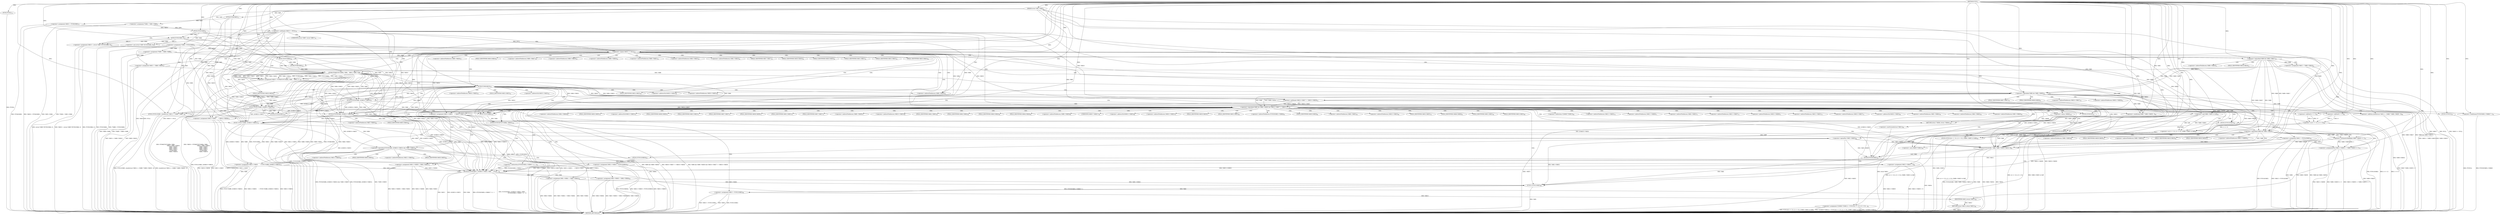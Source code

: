 digraph "FUN1" {  
"8" [label = <(METHOD,FUN1)<SUB>1</SUB>> ]
"294" [label = <(METHOD_RETURN,int)<SUB>1</SUB>> ]
"9" [label = <(PARAM,struct VAR1 *VAR2)<SUB>1</SUB>> ]
"12" [label = <(&lt;operator&gt;.assignment,*VAR4 = VAR2-&gt;VAR4)<SUB>3</SUB>> ]
"18" [label = <(&lt;operator&gt;.assignment,*VAR6 = FUN2(VAR4))<SUB>4</SUB>> ]
"23" [label = <(&lt;operator&gt;.assignment,*VAR8 = VAR6-&gt;VAR8)<SUB>6</SUB>> ]
"31" [label = <(FUN3,FUN3())<SUB>14</SUB>> ]
"32" [label = <(&lt;operator&gt;.assignment,VAR10 = FUN4(VAR2))<SUB>17</SUB>> ]
"42" [label = <(&lt;operator&gt;.assignment,VAR10 = (struct VAR9 *)FUN5(VAR4, 0))<SUB>22</SUB>> ]
"107" [label = <(FUN11,FUN11(VAR2, &amp;VAR10-&gt;VAR25))<SUB>49</SUB>> ]
"130" [label = <(FUN12,FUN12(VAR2, sizeof(struct VAR11) + (VAR8 ? VAR8...)<SUB>60</SUB>> ]
"141" [label = <(FUN13,FUN13(VAR2))<SUB>63</SUB>> ]
"143" [label = <(&lt;operator&gt;.assignment,VAR12 = FUN14(VAR2))<SUB>64</SUB>> ]
"147" [label = <(&lt;operator&gt;.assignment,*((VAR30 *)VAR12) = FUN15((4 &lt;&lt; 12) | (5 &lt;&lt; 8) ...)<SUB>65</SUB>> ]
"192" [label = <(&lt;operator&gt;.assignment,VAR12-&gt;VAR35      = FUN17(VAR6, &amp;VAR10-&gt;VAR25))<SUB>70</SUB>> ]
"202" [label = <(&lt;operator&gt;.assignment,VAR12-&gt;VAR36 = VAR4-&gt;VAR22)<SUB>71</SUB>> ]
"209" [label = <(&lt;operator&gt;.assignment,VAR12-&gt;VAR37    = VAR10-&gt;VAR38)<SUB>72</SUB>> ]
"216" [label = <(&lt;operator&gt;.assignment,VAR12-&gt;VAR15    = VAR10-&gt;VAR27)<SUB>73</SUB>> ]
"247" [label = <(FUN19,FUN19(VAR12, &amp;VAR10-&gt;VAR25, VAR4,
			     (FUN2...)<SUB>90</SUB>> ]
"262" [label = <(&lt;operator&gt;.assignment,VAR2-&gt;VAR41 = VAR4-&gt;VAR42)<SUB>93</SUB>> ]
"269" [label = <(&lt;operator&gt;.assignment,VAR2-&gt;VAR43 = VAR4-&gt;VAR44)<SUB>94</SUB>> ]
"276" [label = <(&lt;operator&gt;.assignment,VAR13 = FUN21(VAR2))<SUB>96</SUB>> ]
"280" [label = <(FUN22,FUN22())<SUB>97</SUB>> ]
"281" [label = <(RETURN,return VAR13;,return VAR13;)<SUB>98</SUB>> ]
"284" [label = <(FUN22,FUN22())<SUB>101</SUB>> ]
"285" [label = <(FUN23,FUN23(FUN7(VAR4), VAR45))<SUB>102</SUB>> ]
"289" [label = <(FUN24,FUN24(VAR2))<SUB>103</SUB>> ]
"291" [label = <(RETURN,return -VAR46;,return -VAR46;)<SUB>104</SUB>> ]
"37" [label = <(&lt;operator&gt;.notEquals,VAR10 != NULL)<SUB>18</SUB>> ]
"50" [label = <(&lt;operator&gt;.equals,VAR10 == NULL)<SUB>23</SUB>> ]
"115" [label = <(&lt;operator&gt;.logicalAnd,VAR8 &amp;&amp; VAR8-&gt;VAR26 &amp;&amp; VAR10-&gt;VAR27 != VAR10-&gt;V...)<SUB>53</SUB>> ]
"167" [label = <(&lt;operator&gt;.logicalAnd,FUN16(VAR4, &amp;VAR10-&gt;VAR25) &amp;&amp; !VAR2-&gt;VAR32)<SUB>66</SUB>> ]
"224" [label = <(&lt;operator&gt;.logicalAnd,VAR8 &amp;&amp; VAR8-&gt;VAR29)<SUB>77</SUB>> ]
"282" [label = <(IDENTIFIER,VAR13,return VAR13;)<SUB>98</SUB>> ]
"292" [label = <(&lt;operator&gt;.minus,-VAR46)<SUB>104</SUB>> ]
"20" [label = <(FUN2,FUN2(VAR4))<SUB>4</SUB>> ]
"34" [label = <(FUN4,FUN4(VAR2))<SUB>17</SUB>> ]
"44" [label = <(&lt;operator&gt;.cast,(struct VAR9 *)FUN5(VAR4, 0))<SUB>22</SUB>> ]
"55" [label = <(&lt;operator&gt;.assignment,VAR15 = VAR6-&gt;VAR16)<SUB>27</SUB>> ]
"72" [label = <(&lt;operator&gt;.assignment,VAR10 = FUN6(FUN7(VAR4), VAR4,
					   VAR15, V...)<SUB>38</SUB>> ]
"101" [label = <(FUN10,FUN10(VAR4, &amp;VAR10-&gt;VAR25))<SUB>47</SUB>> ]
"132" [label = <(&lt;operator&gt;.addition,sizeof(struct VAR11) + (VAR8 ? VAR8-&gt;VAR29 : 0))<SUB>60</SUB>> ]
"145" [label = <(FUN14,FUN14(VAR2))<SUB>64</SUB>> ]
"152" [label = <(FUN15,FUN15((4 &lt;&lt; 12) | (5 &lt;&lt; 8) | (VAR6-&gt;VAR31 &amp; 0xff)))<SUB>65</SUB>> ]
"179" [label = <(&lt;operator&gt;.assignment,VAR12-&gt;VAR33 = FUN15(VAR34))<SUB>67</SUB>> ]
"196" [label = <(FUN17,FUN17(VAR6, &amp;VAR10-&gt;VAR25))<SUB>70</SUB>> ]
"230" [label = <(&lt;operator&gt;.assignmentPlus,VAR12-&gt;VAR39 += VAR8-&gt;VAR29 &gt;&gt; 2)<SUB>79</SUB>> ]
"239" [label = <(FUN18,FUN18(VAR2, VAR8, VAR6-&gt;VAR16, VAR10, 0))<SUB>81</SUB>> ]
"254" [label = <(&lt;operator&gt;.subtraction,(FUN20(VAR2)-&gt;VAR40 ?: 1) - 1)<SUB>91</SUB>> ]
"278" [label = <(FUN21,FUN21(VAR2))<SUB>96</SUB>> ]
"286" [label = <(FUN7,FUN7(VAR4))<SUB>102</SUB>> ]
"46" [label = <(FUN5,FUN5(VAR4, 0))<SUB>22</SUB>> ]
"61" [label = <(&lt;operator&gt;.logicalAnd,VAR8 &amp;&amp; VAR8-&gt;VAR17)<SUB>29</SUB>> ]
"97" [label = <(FUN9,FUN9(VAR10))<SUB>45</SUB>> ]
"116" [label = <(&lt;operator&gt;.logicalAnd,VAR8 &amp;&amp; VAR8-&gt;VAR26)<SUB>53</SUB>> ]
"121" [label = <(&lt;operator&gt;.notEquals,VAR10-&gt;VAR27 != VAR10-&gt;VAR28)<SUB>53</SUB>> ]
"133" [label = <(&lt;operator&gt;.sizeOf,sizeof(struct VAR11))<SUB>60</SUB>> ]
"135" [label = <(&lt;operator&gt;.conditional,VAR8 ? VAR8-&gt;VAR29 : 0)<SUB>60</SUB>> ]
"149" [label = <(&lt;operator&gt;.cast,(VAR30 *)VAR12)<SUB>65</SUB>> ]
"153" [label = <(&lt;operator&gt;.or,(4 &lt;&lt; 12) | (5 &lt;&lt; 8) | (VAR6-&gt;VAR31 &amp; 0xff))<SUB>65</SUB>> ]
"168" [label = <(FUN16,FUN16(VAR4, &amp;VAR10-&gt;VAR25))<SUB>66</SUB>> ]
"174" [label = <(&lt;operator&gt;.logicalNot,!VAR2-&gt;VAR32)<SUB>66</SUB>> ]
"187" [label = <(&lt;operator&gt;.assignment,VAR12-&gt;VAR33 = 0)<SUB>69</SUB>> ]
"255" [label = <(&lt;operator&gt;.conditional,FUN20(VAR2)-&gt;VAR40 ?: 1)<SUB>91</SUB>> ]
"67" [label = <(&lt;operator&gt;.assignment,VAR15 = VAR8-&gt;VAR18)<SUB>31</SUB>> ]
"74" [label = <(FUN6,FUN6(FUN7(VAR4), VAR4,
					   VAR15, VAR6-&gt;VAR...)<SUB>38</SUB>> ]
"154" [label = <(&lt;operator&gt;.or,(4 &lt;&lt; 12) | (5 &lt;&lt; 8))<SUB>65</SUB>> ]
"161" [label = <(&lt;operator&gt;.and,VAR6-&gt;VAR31 &amp; 0xff)<SUB>65</SUB>> ]
"183" [label = <(FUN15,FUN15(VAR34))<SUB>67</SUB>> ]
"234" [label = <(&lt;operator&gt;.arithmeticShiftRight,VAR8-&gt;VAR29 &gt;&gt; 2)<SUB>79</SUB>> ]
"75" [label = <(FUN7,FUN7(VAR4))<SUB>38</SUB>> ]
"91" [label = <(FUN8,FUN8(VAR4))<SUB>43</SUB>> ]
"155" [label = <(&lt;operator&gt;.shiftLeft,4 &lt;&lt; 12)<SUB>65</SUB>> ]
"158" [label = <(&lt;operator&gt;.shiftLeft,5 &lt;&lt; 8)<SUB>65</SUB>> ]
"257" [label = <(FUN20,FUN20(VAR2))<SUB>91</SUB>> ]
"109" [label = <(&lt;operator&gt;.addressOf,&amp;VAR10-&gt;VAR25)<SUB>49</SUB>> ]
"148" [label = <(&lt;operator&gt;.indirection,*((VAR30 *)VAR12))<SUB>65</SUB>> ]
"193" [label = <(&lt;operator&gt;.indirectFieldAccess,VAR12-&gt;VAR35)<SUB>70</SUB>> ]
"203" [label = <(&lt;operator&gt;.indirectFieldAccess,VAR12-&gt;VAR36)<SUB>71</SUB>> ]
"206" [label = <(&lt;operator&gt;.indirectFieldAccess,VAR4-&gt;VAR22)<SUB>71</SUB>> ]
"210" [label = <(&lt;operator&gt;.indirectFieldAccess,VAR12-&gt;VAR37)<SUB>72</SUB>> ]
"213" [label = <(&lt;operator&gt;.indirectFieldAccess,VAR10-&gt;VAR38)<SUB>72</SUB>> ]
"217" [label = <(&lt;operator&gt;.indirectFieldAccess,VAR12-&gt;VAR15)<SUB>73</SUB>> ]
"220" [label = <(&lt;operator&gt;.indirectFieldAccess,VAR10-&gt;VAR27)<SUB>73</SUB>> ]
"249" [label = <(&lt;operator&gt;.addressOf,&amp;VAR10-&gt;VAR25)<SUB>90</SUB>> ]
"263" [label = <(&lt;operator&gt;.indirectFieldAccess,VAR2-&gt;VAR41)<SUB>93</SUB>> ]
"266" [label = <(&lt;operator&gt;.indirectFieldAccess,VAR4-&gt;VAR42)<SUB>93</SUB>> ]
"270" [label = <(&lt;operator&gt;.indirectFieldAccess,VAR2-&gt;VAR43)<SUB>94</SUB>> ]
"273" [label = <(&lt;operator&gt;.indirectFieldAccess,VAR4-&gt;VAR44)<SUB>94</SUB>> ]
"45" [label = <(UNKNOWN,struct VAR9 *,struct VAR9 *)<SUB>22</SUB>> ]
"110" [label = <(&lt;operator&gt;.indirectFieldAccess,VAR10-&gt;VAR25)<SUB>49</SUB>> ]
"195" [label = <(FIELD_IDENTIFIER,VAR35,VAR35)<SUB>70</SUB>> ]
"198" [label = <(&lt;operator&gt;.addressOf,&amp;VAR10-&gt;VAR25)<SUB>70</SUB>> ]
"205" [label = <(FIELD_IDENTIFIER,VAR36,VAR36)<SUB>71</SUB>> ]
"208" [label = <(FIELD_IDENTIFIER,VAR22,VAR22)<SUB>71</SUB>> ]
"212" [label = <(FIELD_IDENTIFIER,VAR37,VAR37)<SUB>72</SUB>> ]
"215" [label = <(FIELD_IDENTIFIER,VAR38,VAR38)<SUB>72</SUB>> ]
"219" [label = <(FIELD_IDENTIFIER,VAR15,VAR15)<SUB>73</SUB>> ]
"222" [label = <(FIELD_IDENTIFIER,VAR27,VAR27)<SUB>73</SUB>> ]
"226" [label = <(&lt;operator&gt;.indirectFieldAccess,VAR8-&gt;VAR29)<SUB>77</SUB>> ]
"250" [label = <(&lt;operator&gt;.indirectFieldAccess,VAR10-&gt;VAR25)<SUB>90</SUB>> ]
"265" [label = <(FIELD_IDENTIFIER,VAR41,VAR41)<SUB>93</SUB>> ]
"268" [label = <(FIELD_IDENTIFIER,VAR42,VAR42)<SUB>93</SUB>> ]
"272" [label = <(FIELD_IDENTIFIER,VAR43,VAR43)<SUB>94</SUB>> ]
"275" [label = <(FIELD_IDENTIFIER,VAR44,VAR44)<SUB>94</SUB>> ]
"57" [label = <(&lt;operator&gt;.indirectFieldAccess,VAR6-&gt;VAR16)<SUB>27</SUB>> ]
"103" [label = <(&lt;operator&gt;.addressOf,&amp;VAR10-&gt;VAR25)<SUB>47</SUB>> ]
"112" [label = <(FIELD_IDENTIFIER,VAR25,VAR25)<SUB>49</SUB>> ]
"118" [label = <(&lt;operator&gt;.indirectFieldAccess,VAR8-&gt;VAR26)<SUB>53</SUB>> ]
"122" [label = <(&lt;operator&gt;.indirectFieldAccess,VAR10-&gt;VAR27)<SUB>53</SUB>> ]
"125" [label = <(&lt;operator&gt;.indirectFieldAccess,VAR10-&gt;VAR28)<SUB>53</SUB>> ]
"137" [label = <(&lt;operator&gt;.indirectFieldAccess,VAR8-&gt;VAR29)<SUB>60</SUB>> ]
"150" [label = <(UNKNOWN,VAR30 *,VAR30 *)<SUB>65</SUB>> ]
"170" [label = <(&lt;operator&gt;.addressOf,&amp;VAR10-&gt;VAR25)<SUB>66</SUB>> ]
"175" [label = <(&lt;operator&gt;.indirectFieldAccess,VAR2-&gt;VAR32)<SUB>66</SUB>> ]
"180" [label = <(&lt;operator&gt;.indirectFieldAccess,VAR12-&gt;VAR33)<SUB>67</SUB>> ]
"199" [label = <(&lt;operator&gt;.indirectFieldAccess,VAR10-&gt;VAR25)<SUB>70</SUB>> ]
"228" [label = <(FIELD_IDENTIFIER,VAR29,VAR29)<SUB>77</SUB>> ]
"231" [label = <(&lt;operator&gt;.indirectFieldAccess,VAR12-&gt;VAR39)<SUB>79</SUB>> ]
"242" [label = <(&lt;operator&gt;.indirectFieldAccess,VAR6-&gt;VAR16)<SUB>81</SUB>> ]
"252" [label = <(FIELD_IDENTIFIER,VAR25,VAR25)<SUB>90</SUB>> ]
"256" [label = <(&lt;operator&gt;.indirectFieldAccess,FUN20(VAR2)-&gt;VAR40)<SUB>91</SUB>> ]
"59" [label = <(FIELD_IDENTIFIER,VAR16,VAR16)<SUB>27</SUB>> ]
"63" [label = <(&lt;operator&gt;.indirectFieldAccess,VAR8-&gt;VAR17)<SUB>29</SUB>> ]
"79" [label = <(&lt;operator&gt;.indirectFieldAccess,VAR6-&gt;VAR19)<SUB>39</SUB>> ]
"82" [label = <(&lt;operator&gt;.indirectFieldAccess,VAR6-&gt;VAR20)<SUB>40</SUB>> ]
"85" [label = <(&lt;operator&gt;.indirectFieldAccess,VAR6-&gt;VAR21)<SUB>41</SUB>> ]
"88" [label = <(&lt;operator&gt;.indirectFieldAccess,VAR4-&gt;VAR22)<SUB>42</SUB>> ]
"93" [label = <(&lt;operator&gt;.indirectFieldAccess,VAR4-&gt;VAR23)<SUB>44</SUB>> ]
"104" [label = <(&lt;operator&gt;.indirectFieldAccess,VAR10-&gt;VAR25)<SUB>47</SUB>> ]
"120" [label = <(FIELD_IDENTIFIER,VAR26,VAR26)<SUB>53</SUB>> ]
"124" [label = <(FIELD_IDENTIFIER,VAR27,VAR27)<SUB>53</SUB>> ]
"127" [label = <(FIELD_IDENTIFIER,VAR28,VAR28)<SUB>53</SUB>> ]
"139" [label = <(FIELD_IDENTIFIER,VAR29,VAR29)<SUB>60</SUB>> ]
"162" [label = <(&lt;operator&gt;.indirectFieldAccess,VAR6-&gt;VAR31)<SUB>65</SUB>> ]
"171" [label = <(&lt;operator&gt;.indirectFieldAccess,VAR10-&gt;VAR25)<SUB>66</SUB>> ]
"177" [label = <(FIELD_IDENTIFIER,VAR32,VAR32)<SUB>66</SUB>> ]
"182" [label = <(FIELD_IDENTIFIER,VAR33,VAR33)<SUB>67</SUB>> ]
"188" [label = <(&lt;operator&gt;.indirectFieldAccess,VAR12-&gt;VAR33)<SUB>69</SUB>> ]
"201" [label = <(FIELD_IDENTIFIER,VAR25,VAR25)<SUB>70</SUB>> ]
"233" [label = <(FIELD_IDENTIFIER,VAR39,VAR39)<SUB>79</SUB>> ]
"235" [label = <(&lt;operator&gt;.indirectFieldAccess,VAR8-&gt;VAR29)<SUB>79</SUB>> ]
"244" [label = <(FIELD_IDENTIFIER,VAR16,VAR16)<SUB>81</SUB>> ]
"259" [label = <(FIELD_IDENTIFIER,VAR40,VAR40)<SUB>91</SUB>> ]
"65" [label = <(FIELD_IDENTIFIER,VAR17,VAR17)<SUB>29</SUB>> ]
"69" [label = <(&lt;operator&gt;.indirectFieldAccess,VAR8-&gt;VAR18)<SUB>31</SUB>> ]
"81" [label = <(FIELD_IDENTIFIER,VAR19,VAR19)<SUB>39</SUB>> ]
"84" [label = <(FIELD_IDENTIFIER,VAR20,VAR20)<SUB>40</SUB>> ]
"87" [label = <(FIELD_IDENTIFIER,VAR21,VAR21)<SUB>41</SUB>> ]
"90" [label = <(FIELD_IDENTIFIER,VAR22,VAR22)<SUB>42</SUB>> ]
"95" [label = <(FIELD_IDENTIFIER,VAR23,VAR23)<SUB>44</SUB>> ]
"106" [label = <(FIELD_IDENTIFIER,VAR25,VAR25)<SUB>47</SUB>> ]
"164" [label = <(FIELD_IDENTIFIER,VAR31,VAR31)<SUB>65</SUB>> ]
"173" [label = <(FIELD_IDENTIFIER,VAR25,VAR25)<SUB>66</SUB>> ]
"190" [label = <(FIELD_IDENTIFIER,VAR33,VAR33)<SUB>69</SUB>> ]
"237" [label = <(FIELD_IDENTIFIER,VAR29,VAR29)<SUB>79</SUB>> ]
"71" [label = <(FIELD_IDENTIFIER,VAR18,VAR18)<SUB>31</SUB>> ]
  "281" -> "294"  [ label = "DDG: &lt;RET&gt;"] 
  "291" -> "294"  [ label = "DDG: &lt;RET&gt;"] 
  "12" -> "294"  [ label = "DDG: VAR2-&gt;VAR4"] 
  "12" -> "294"  [ label = "DDG: *VAR4 = VAR2-&gt;VAR4"] 
  "18" -> "294"  [ label = "DDG: FUN2(VAR4)"] 
  "18" -> "294"  [ label = "DDG: *VAR6 = FUN2(VAR4)"] 
  "23" -> "294"  [ label = "DDG: VAR6-&gt;VAR8"] 
  "23" -> "294"  [ label = "DDG: *VAR8 = VAR6-&gt;VAR8"] 
  "31" -> "294"  [ label = "DDG: FUN3()"] 
  "32" -> "294"  [ label = "DDG: FUN4(VAR2)"] 
  "32" -> "294"  [ label = "DDG: VAR10 = FUN4(VAR2)"] 
  "37" -> "294"  [ label = "DDG: VAR10"] 
  "37" -> "294"  [ label = "DDG: NULL"] 
  "37" -> "294"  [ label = "DDG: VAR10 != NULL"] 
  "44" -> "294"  [ label = "DDG: FUN5(VAR4, 0)"] 
  "42" -> "294"  [ label = "DDG: (struct VAR9 *)FUN5(VAR4, 0)"] 
  "42" -> "294"  [ label = "DDG: VAR10 = (struct VAR9 *)FUN5(VAR4, 0)"] 
  "50" -> "294"  [ label = "DDG: VAR10"] 
  "50" -> "294"  [ label = "DDG: NULL"] 
  "50" -> "294"  [ label = "DDG: VAR10 == NULL"] 
  "55" -> "294"  [ label = "DDG: VAR6-&gt;VAR16"] 
  "55" -> "294"  [ label = "DDG: VAR15 = VAR6-&gt;VAR16"] 
  "61" -> "294"  [ label = "DDG: VAR8-&gt;VAR17"] 
  "61" -> "294"  [ label = "DDG: VAR8 &amp;&amp; VAR8-&gt;VAR17"] 
  "67" -> "294"  [ label = "DDG: VAR8-&gt;VAR18"] 
  "67" -> "294"  [ label = "DDG: VAR15 = VAR8-&gt;VAR18"] 
  "74" -> "294"  [ label = "DDG: FUN7(VAR4)"] 
  "74" -> "294"  [ label = "DDG: VAR15"] 
  "74" -> "294"  [ label = "DDG: VAR6-&gt;VAR19"] 
  "74" -> "294"  [ label = "DDG: VAR6-&gt;VAR20"] 
  "74" -> "294"  [ label = "DDG: VAR6-&gt;VAR21"] 
  "74" -> "294"  [ label = "DDG: FUN8(VAR4)"] 
  "74" -> "294"  [ label = "DDG: VAR4-&gt;VAR23"] 
  "72" -> "294"  [ label = "DDG: FUN6(FUN7(VAR4), VAR4,
					   VAR15, VAR6-&gt;VAR19,
					   VAR6-&gt;VAR20,
					   VAR6-&gt;VAR21,
					   VAR4-&gt;VAR22,
					   FUN8(VAR4),
					   VAR4-&gt;VAR23)"] 
  "72" -> "294"  [ label = "DDG: VAR10 = FUN6(FUN7(VAR4), VAR4,
					   VAR15, VAR6-&gt;VAR19,
					   VAR6-&gt;VAR20,
					   VAR6-&gt;VAR21,
					   VAR4-&gt;VAR22,
					   FUN8(VAR4),
					   VAR4-&gt;VAR23)"] 
  "97" -> "294"  [ label = "DDG: VAR10"] 
  "97" -> "294"  [ label = "DDG: FUN9(VAR10)"] 
  "101" -> "294"  [ label = "DDG: FUN10(VAR4, &amp;VAR10-&gt;VAR25)"] 
  "107" -> "294"  [ label = "DDG: FUN11(VAR2, &amp;VAR10-&gt;VAR25)"] 
  "116" -> "294"  [ label = "DDG: VAR8-&gt;VAR26"] 
  "115" -> "294"  [ label = "DDG: VAR8 &amp;&amp; VAR8-&gt;VAR26"] 
  "121" -> "294"  [ label = "DDG: VAR10-&gt;VAR28"] 
  "115" -> "294"  [ label = "DDG: VAR10-&gt;VAR27 != VAR10-&gt;VAR28"] 
  "115" -> "294"  [ label = "DDG: VAR8 &amp;&amp; VAR8-&gt;VAR26 &amp;&amp; VAR10-&gt;VAR27 != VAR10-&gt;VAR28"] 
  "132" -> "294"  [ label = "DDG: VAR8 ? VAR8-&gt;VAR29 : 0"] 
  "130" -> "294"  [ label = "DDG: sizeof(struct VAR11) + (VAR8 ? VAR8-&gt;VAR29 : 0)"] 
  "130" -> "294"  [ label = "DDG: FUN12(VAR2, sizeof(struct VAR11) + (VAR8 ? VAR8-&gt;VAR29 : 0))"] 
  "141" -> "294"  [ label = "DDG: FUN13(VAR2)"] 
  "143" -> "294"  [ label = "DDG: FUN14(VAR2)"] 
  "143" -> "294"  [ label = "DDG: VAR12 = FUN14(VAR2)"] 
  "147" -> "294"  [ label = "DDG: *((VAR30 *)VAR12)"] 
  "154" -> "294"  [ label = "DDG: 4 &lt;&lt; 12"] 
  "154" -> "294"  [ label = "DDG: 5 &lt;&lt; 8"] 
  "153" -> "294"  [ label = "DDG: (4 &lt;&lt; 12) | (5 &lt;&lt; 8)"] 
  "161" -> "294"  [ label = "DDG: VAR6-&gt;VAR31"] 
  "153" -> "294"  [ label = "DDG: VAR6-&gt;VAR31 &amp; 0xff"] 
  "152" -> "294"  [ label = "DDG: (4 &lt;&lt; 12) | (5 &lt;&lt; 8) | (VAR6-&gt;VAR31 &amp; 0xff)"] 
  "147" -> "294"  [ label = "DDG: FUN15((4 &lt;&lt; 12) | (5 &lt;&lt; 8) | (VAR6-&gt;VAR31 &amp; 0xff))"] 
  "147" -> "294"  [ label = "DDG: *((VAR30 *)VAR12) = FUN15((4 &lt;&lt; 12) | (5 &lt;&lt; 8) | (VAR6-&gt;VAR31 &amp; 0xff))"] 
  "167" -> "294"  [ label = "DDG: FUN16(VAR4, &amp;VAR10-&gt;VAR25)"] 
  "174" -> "294"  [ label = "DDG: VAR2-&gt;VAR32"] 
  "167" -> "294"  [ label = "DDG: !VAR2-&gt;VAR32"] 
  "167" -> "294"  [ label = "DDG: FUN16(VAR4, &amp;VAR10-&gt;VAR25) &amp;&amp; !VAR2-&gt;VAR32"] 
  "187" -> "294"  [ label = "DDG: VAR12-&gt;VAR33"] 
  "187" -> "294"  [ label = "DDG: VAR12-&gt;VAR33 = 0"] 
  "179" -> "294"  [ label = "DDG: VAR12-&gt;VAR33"] 
  "179" -> "294"  [ label = "DDG: FUN15(VAR34)"] 
  "179" -> "294"  [ label = "DDG: VAR12-&gt;VAR33 = FUN15(VAR34)"] 
  "192" -> "294"  [ label = "DDG: VAR12-&gt;VAR35"] 
  "196" -> "294"  [ label = "DDG: VAR6"] 
  "192" -> "294"  [ label = "DDG: FUN17(VAR6, &amp;VAR10-&gt;VAR25)"] 
  "192" -> "294"  [ label = "DDG: VAR12-&gt;VAR35      = FUN17(VAR6, &amp;VAR10-&gt;VAR25)"] 
  "202" -> "294"  [ label = "DDG: VAR12-&gt;VAR36"] 
  "202" -> "294"  [ label = "DDG: VAR4-&gt;VAR22"] 
  "202" -> "294"  [ label = "DDG: VAR12-&gt;VAR36 = VAR4-&gt;VAR22"] 
  "209" -> "294"  [ label = "DDG: VAR12-&gt;VAR37"] 
  "209" -> "294"  [ label = "DDG: VAR10-&gt;VAR38"] 
  "209" -> "294"  [ label = "DDG: VAR12-&gt;VAR37    = VAR10-&gt;VAR38"] 
  "216" -> "294"  [ label = "DDG: VAR12-&gt;VAR15"] 
  "216" -> "294"  [ label = "DDG: VAR10-&gt;VAR27"] 
  "216" -> "294"  [ label = "DDG: VAR12-&gt;VAR15    = VAR10-&gt;VAR27"] 
  "224" -> "294"  [ label = "DDG: VAR8"] 
  "224" -> "294"  [ label = "DDG: VAR8-&gt;VAR29"] 
  "224" -> "294"  [ label = "DDG: VAR8 &amp;&amp; VAR8-&gt;VAR29"] 
  "230" -> "294"  [ label = "DDG: VAR12-&gt;VAR39"] 
  "234" -> "294"  [ label = "DDG: VAR8-&gt;VAR29"] 
  "230" -> "294"  [ label = "DDG: VAR8-&gt;VAR29 &gt;&gt; 2"] 
  "230" -> "294"  [ label = "DDG: VAR12-&gt;VAR39 += VAR8-&gt;VAR29 &gt;&gt; 2"] 
  "239" -> "294"  [ label = "DDG: VAR8"] 
  "239" -> "294"  [ label = "DDG: VAR6-&gt;VAR16"] 
  "239" -> "294"  [ label = "DDG: VAR10"] 
  "239" -> "294"  [ label = "DDG: FUN18(VAR2, VAR8, VAR6-&gt;VAR16, VAR10, 0)"] 
  "247" -> "294"  [ label = "DDG: VAR12"] 
  "247" -> "294"  [ label = "DDG: &amp;VAR10-&gt;VAR25"] 
  "247" -> "294"  [ label = "DDG: VAR4"] 
  "255" -> "294"  [ label = "DDG: FUN20(VAR2)-&gt;VAR40"] 
  "254" -> "294"  [ label = "DDG: FUN20(VAR2)-&gt;VAR40 ?: 1"] 
  "247" -> "294"  [ label = "DDG: (FUN20(VAR2)-&gt;VAR40 ?: 1) - 1"] 
  "247" -> "294"  [ label = "DDG: FUN19(VAR12, &amp;VAR10-&gt;VAR25, VAR4,
			     (FUN20(VAR2)-&gt;VAR40 ?: 1) - 1)"] 
  "262" -> "294"  [ label = "DDG: VAR2-&gt;VAR41"] 
  "262" -> "294"  [ label = "DDG: VAR4-&gt;VAR42"] 
  "262" -> "294"  [ label = "DDG: VAR2-&gt;VAR41 = VAR4-&gt;VAR42"] 
  "269" -> "294"  [ label = "DDG: VAR2-&gt;VAR43"] 
  "269" -> "294"  [ label = "DDG: VAR4-&gt;VAR44"] 
  "269" -> "294"  [ label = "DDG: VAR2-&gt;VAR43 = VAR4-&gt;VAR44"] 
  "276" -> "294"  [ label = "DDG: VAR13"] 
  "278" -> "294"  [ label = "DDG: VAR2"] 
  "276" -> "294"  [ label = "DDG: FUN21(VAR2)"] 
  "276" -> "294"  [ label = "DDG: VAR13 = FUN21(VAR2)"] 
  "280" -> "294"  [ label = "DDG: FUN22()"] 
  "183" -> "294"  [ label = "DDG: VAR34"] 
  "133" -> "294"  [ label = "DDG: struct VAR11"] 
  "285" -> "294"  [ label = "DDG: VAR45"] 
  "8" -> "9"  [ label = "DDG: "] 
  "9" -> "12"  [ label = "DDG: VAR2"] 
  "20" -> "18"  [ label = "DDG: VAR4"] 
  "18" -> "23"  [ label = "DDG: VAR6"] 
  "8" -> "31"  [ label = "DDG: "] 
  "34" -> "32"  [ label = "DDG: VAR2"] 
  "46" -> "42"  [ label = "DDG: VAR4"] 
  "46" -> "42"  [ label = "DDG: 0"] 
  "145" -> "143"  [ label = "DDG: VAR2"] 
  "152" -> "147"  [ label = "DDG: (4 &lt;&lt; 12) | (5 &lt;&lt; 8) | (VAR6-&gt;VAR31 &amp; 0xff)"] 
  "196" -> "192"  [ label = "DDG: VAR6"] 
  "196" -> "192"  [ label = "DDG: &amp;VAR10-&gt;VAR25"] 
  "74" -> "202"  [ label = "DDG: VAR4-&gt;VAR22"] 
  "168" -> "202"  [ label = "DDG: VAR4"] 
  "37" -> "209"  [ label = "DDG: VAR10"] 
  "50" -> "209"  [ label = "DDG: VAR10"] 
  "97" -> "209"  [ label = "DDG: VAR10"] 
  "37" -> "216"  [ label = "DDG: VAR10"] 
  "50" -> "216"  [ label = "DDG: VAR10"] 
  "97" -> "216"  [ label = "DDG: VAR10"] 
  "121" -> "216"  [ label = "DDG: VAR10-&gt;VAR27"] 
  "247" -> "262"  [ label = "DDG: VAR4"] 
  "247" -> "269"  [ label = "DDG: VAR4"] 
  "278" -> "276"  [ label = "DDG: VAR2"] 
  "8" -> "280"  [ label = "DDG: "] 
  "282" -> "281"  [ label = "DDG: VAR13"] 
  "8" -> "284"  [ label = "DDG: "] 
  "292" -> "291"  [ label = "DDG: -VAR46"] 
  "34" -> "107"  [ label = "DDG: VAR2"] 
  "8" -> "107"  [ label = "DDG: "] 
  "9" -> "107"  [ label = "DDG: VAR2"] 
  "101" -> "107"  [ label = "DDG: &amp;VAR10-&gt;VAR25"] 
  "97" -> "107"  [ label = "DDG: VAR10"] 
  "50" -> "107"  [ label = "DDG: VAR10"] 
  "34" -> "130"  [ label = "DDG: VAR2"] 
  "107" -> "130"  [ label = "DDG: VAR2"] 
  "8" -> "130"  [ label = "DDG: "] 
  "9" -> "130"  [ label = "DDG: VAR2"] 
  "116" -> "130"  [ label = "DDG: VAR8"] 
  "130" -> "141"  [ label = "DDG: VAR2"] 
  "8" -> "141"  [ label = "DDG: "] 
  "9" -> "141"  [ label = "DDG: VAR2"] 
  "187" -> "247"  [ label = "DDG: VAR12-&gt;VAR33"] 
  "179" -> "247"  [ label = "DDG: VAR12-&gt;VAR33"] 
  "192" -> "247"  [ label = "DDG: VAR12-&gt;VAR35"] 
  "202" -> "247"  [ label = "DDG: VAR12-&gt;VAR36"] 
  "209" -> "247"  [ label = "DDG: VAR12-&gt;VAR37"] 
  "216" -> "247"  [ label = "DDG: VAR12-&gt;VAR15"] 
  "230" -> "247"  [ label = "DDG: VAR12-&gt;VAR39"] 
  "8" -> "247"  [ label = "DDG: "] 
  "143" -> "247"  [ label = "DDG: VAR12"] 
  "196" -> "247"  [ label = "DDG: &amp;VAR10-&gt;VAR25"] 
  "97" -> "247"  [ label = "DDG: VAR10"] 
  "50" -> "247"  [ label = "DDG: VAR10"] 
  "101" -> "247"  [ label = "DDG: &amp;VAR10-&gt;VAR25"] 
  "37" -> "247"  [ label = "DDG: VAR10"] 
  "107" -> "247"  [ label = "DDG: &amp;VAR10-&gt;VAR25"] 
  "168" -> "247"  [ label = "DDG: &amp;VAR10-&gt;VAR25"] 
  "239" -> "247"  [ label = "DDG: VAR10"] 
  "74" -> "247"  [ label = "DDG: VAR4-&gt;VAR23"] 
  "168" -> "247"  [ label = "DDG: VAR4"] 
  "74" -> "247"  [ label = "DDG: VAR4-&gt;VAR22"] 
  "254" -> "247"  [ label = "DDG: FUN20(VAR2)-&gt;VAR40 ?: 1"] 
  "254" -> "247"  [ label = "DDG: 1"] 
  "276" -> "282"  [ label = "DDG: VAR13"] 
  "8" -> "282"  [ label = "DDG: "] 
  "286" -> "285"  [ label = "DDG: VAR4"] 
  "8" -> "285"  [ label = "DDG: "] 
  "34" -> "289"  [ label = "DDG: VAR2"] 
  "107" -> "289"  [ label = "DDG: VAR2"] 
  "8" -> "289"  [ label = "DDG: "] 
  "9" -> "289"  [ label = "DDG: VAR2"] 
  "12" -> "20"  [ label = "DDG: VAR4"] 
  "8" -> "20"  [ label = "DDG: "] 
  "9" -> "34"  [ label = "DDG: VAR2"] 
  "8" -> "34"  [ label = "DDG: "] 
  "32" -> "37"  [ label = "DDG: VAR10"] 
  "8" -> "37"  [ label = "DDG: "] 
  "46" -> "44"  [ label = "DDG: VAR4"] 
  "46" -> "44"  [ label = "DDG: 0"] 
  "42" -> "50"  [ label = "DDG: VAR10"] 
  "8" -> "50"  [ label = "DDG: "] 
  "37" -> "50"  [ label = "DDG: NULL"] 
  "18" -> "55"  [ label = "DDG: VAR6"] 
  "74" -> "72"  [ label = "DDG: VAR4"] 
  "74" -> "72"  [ label = "DDG: VAR6-&gt;VAR21"] 
  "74" -> "72"  [ label = "DDG: VAR15"] 
  "74" -> "72"  [ label = "DDG: VAR4-&gt;VAR22"] 
  "74" -> "72"  [ label = "DDG: VAR6-&gt;VAR19"] 
  "74" -> "72"  [ label = "DDG: FUN8(VAR4)"] 
  "74" -> "72"  [ label = "DDG: VAR4-&gt;VAR23"] 
  "74" -> "72"  [ label = "DDG: FUN7(VAR4)"] 
  "74" -> "72"  [ label = "DDG: VAR6-&gt;VAR20"] 
  "116" -> "115"  [ label = "DDG: VAR8"] 
  "116" -> "115"  [ label = "DDG: VAR8-&gt;VAR26"] 
  "121" -> "115"  [ label = "DDG: VAR10-&gt;VAR27"] 
  "121" -> "115"  [ label = "DDG: VAR10-&gt;VAR28"] 
  "116" -> "132"  [ label = "DDG: VAR8"] 
  "8" -> "132"  [ label = "DDG: "] 
  "141" -> "145"  [ label = "DDG: VAR2"] 
  "8" -> "145"  [ label = "DDG: "] 
  "9" -> "145"  [ label = "DDG: VAR2"] 
  "153" -> "152"  [ label = "DDG: (4 &lt;&lt; 12) | (5 &lt;&lt; 8)"] 
  "153" -> "152"  [ label = "DDG: VAR6-&gt;VAR31 &amp; 0xff"] 
  "168" -> "167"  [ label = "DDG: VAR4"] 
  "168" -> "167"  [ label = "DDG: &amp;VAR10-&gt;VAR25"] 
  "174" -> "167"  [ label = "DDG: VAR2-&gt;VAR32"] 
  "183" -> "179"  [ label = "DDG: VAR34"] 
  "18" -> "196"  [ label = "DDG: VAR6"] 
  "74" -> "196"  [ label = "DDG: VAR6-&gt;VAR19"] 
  "74" -> "196"  [ label = "DDG: VAR6-&gt;VAR20"] 
  "74" -> "196"  [ label = "DDG: VAR6-&gt;VAR21"] 
  "161" -> "196"  [ label = "DDG: VAR6-&gt;VAR31"] 
  "8" -> "196"  [ label = "DDG: "] 
  "168" -> "196"  [ label = "DDG: &amp;VAR10-&gt;VAR25"] 
  "37" -> "196"  [ label = "DDG: VAR10"] 
  "50" -> "196"  [ label = "DDG: VAR10"] 
  "97" -> "196"  [ label = "DDG: VAR10"] 
  "101" -> "196"  [ label = "DDG: &amp;VAR10-&gt;VAR25"] 
  "107" -> "196"  [ label = "DDG: &amp;VAR10-&gt;VAR25"] 
  "61" -> "224"  [ label = "DDG: VAR8-&gt;VAR17"] 
  "116" -> "224"  [ label = "DDG: VAR8-&gt;VAR26"] 
  "8" -> "224"  [ label = "DDG: "] 
  "61" -> "224"  [ label = "DDG: VAR8"] 
  "116" -> "224"  [ label = "DDG: VAR8"] 
  "234" -> "230"  [ label = "DDG: VAR8-&gt;VAR29"] 
  "234" -> "230"  [ label = "DDG: 2"] 
  "8" -> "254"  [ label = "DDG: "] 
  "174" -> "278"  [ label = "DDG: VAR2-&gt;VAR32"] 
  "257" -> "278"  [ label = "DDG: VAR2"] 
  "262" -> "278"  [ label = "DDG: VAR2-&gt;VAR41"] 
  "269" -> "278"  [ label = "DDG: VAR2-&gt;VAR43"] 
  "8" -> "278"  [ label = "DDG: "] 
  "9" -> "278"  [ label = "DDG: VAR2"] 
  "20" -> "286"  [ label = "DDG: VAR4"] 
  "46" -> "286"  [ label = "DDG: VAR4"] 
  "74" -> "286"  [ label = "DDG: VAR4"] 
  "74" -> "286"  [ label = "DDG: VAR4-&gt;VAR22"] 
  "74" -> "286"  [ label = "DDG: VAR4-&gt;VAR23"] 
  "101" -> "286"  [ label = "DDG: VAR4"] 
  "8" -> "286"  [ label = "DDG: "] 
  "8" -> "292"  [ label = "DDG: "] 
  "20" -> "46"  [ label = "DDG: VAR4"] 
  "8" -> "46"  [ label = "DDG: "] 
  "74" -> "101"  [ label = "DDG: VAR4"] 
  "74" -> "101"  [ label = "DDG: VAR4-&gt;VAR22"] 
  "74" -> "101"  [ label = "DDG: VAR4-&gt;VAR23"] 
  "8" -> "101"  [ label = "DDG: "] 
  "97" -> "101"  [ label = "DDG: VAR10"] 
  "23" -> "116"  [ label = "DDG: VAR8"] 
  "61" -> "116"  [ label = "DDG: VAR8"] 
  "61" -> "116"  [ label = "DDG: VAR8-&gt;VAR17"] 
  "8" -> "116"  [ label = "DDG: "] 
  "37" -> "121"  [ label = "DDG: VAR10"] 
  "50" -> "121"  [ label = "DDG: VAR10"] 
  "97" -> "121"  [ label = "DDG: VAR10"] 
  "116" -> "135"  [ label = "DDG: VAR8"] 
  "8" -> "135"  [ label = "DDG: "] 
  "143" -> "149"  [ label = "DDG: VAR12"] 
  "8" -> "149"  [ label = "DDG: "] 
  "154" -> "153"  [ label = "DDG: 4 &lt;&lt; 12"] 
  "154" -> "153"  [ label = "DDG: 5 &lt;&lt; 8"] 
  "161" -> "153"  [ label = "DDG: VAR6-&gt;VAR31"] 
  "161" -> "153"  [ label = "DDG: 0xff"] 
  "20" -> "168"  [ label = "DDG: VAR4"] 
  "46" -> "168"  [ label = "DDG: VAR4"] 
  "74" -> "168"  [ label = "DDG: VAR4-&gt;VAR22"] 
  "74" -> "168"  [ label = "DDG: VAR4-&gt;VAR23"] 
  "101" -> "168"  [ label = "DDG: VAR4"] 
  "8" -> "168"  [ label = "DDG: "] 
  "107" -> "168"  [ label = "DDG: &amp;VAR10-&gt;VAR25"] 
  "37" -> "168"  [ label = "DDG: VAR10"] 
  "50" -> "168"  [ label = "DDG: VAR10"] 
  "97" -> "168"  [ label = "DDG: VAR10"] 
  "101" -> "168"  [ label = "DDG: &amp;VAR10-&gt;VAR25"] 
  "145" -> "174"  [ label = "DDG: VAR2"] 
  "8" -> "187"  [ label = "DDG: "] 
  "143" -> "230"  [ label = "DDG: VAR12"] 
  "8" -> "230"  [ label = "DDG: "] 
  "145" -> "239"  [ label = "DDG: VAR2"] 
  "174" -> "239"  [ label = "DDG: VAR2-&gt;VAR32"] 
  "8" -> "239"  [ label = "DDG: "] 
  "9" -> "239"  [ label = "DDG: VAR2"] 
  "61" -> "239"  [ label = "DDG: VAR8-&gt;VAR17"] 
  "116" -> "239"  [ label = "DDG: VAR8-&gt;VAR26"] 
  "224" -> "239"  [ label = "DDG: VAR8"] 
  "234" -> "239"  [ label = "DDG: VAR8-&gt;VAR29"] 
  "61" -> "239"  [ label = "DDG: VAR8"] 
  "196" -> "239"  [ label = "DDG: VAR6"] 
  "18" -> "239"  [ label = "DDG: VAR6"] 
  "37" -> "239"  [ label = "DDG: VAR10"] 
  "50" -> "239"  [ label = "DDG: VAR10"] 
  "97" -> "239"  [ label = "DDG: VAR10"] 
  "121" -> "239"  [ label = "DDG: VAR10-&gt;VAR28"] 
  "101" -> "239"  [ label = "DDG: &amp;VAR10-&gt;VAR25"] 
  "107" -> "239"  [ label = "DDG: &amp;VAR10-&gt;VAR25"] 
  "168" -> "239"  [ label = "DDG: &amp;VAR10-&gt;VAR25"] 
  "121" -> "239"  [ label = "DDG: VAR10-&gt;VAR27"] 
  "8" -> "255"  [ label = "DDG: "] 
  "23" -> "61"  [ label = "DDG: VAR8"] 
  "8" -> "61"  [ label = "DDG: "] 
  "61" -> "67"  [ label = "DDG: VAR8"] 
  "75" -> "74"  [ label = "DDG: VAR4"] 
  "91" -> "74"  [ label = "DDG: VAR4"] 
  "8" -> "74"  [ label = "DDG: "] 
  "55" -> "74"  [ label = "DDG: VAR15"] 
  "67" -> "74"  [ label = "DDG: VAR15"] 
  "18" -> "74"  [ label = "DDG: VAR6"] 
  "72" -> "97"  [ label = "DDG: VAR10"] 
  "8" -> "97"  [ label = "DDG: "] 
  "155" -> "154"  [ label = "DDG: 4"] 
  "155" -> "154"  [ label = "DDG: 12"] 
  "158" -> "154"  [ label = "DDG: 5"] 
  "158" -> "154"  [ label = "DDG: 8"] 
  "18" -> "161"  [ label = "DDG: VAR6"] 
  "8" -> "161"  [ label = "DDG: "] 
  "8" -> "183"  [ label = "DDG: "] 
  "224" -> "234"  [ label = "DDG: VAR8"] 
  "224" -> "234"  [ label = "DDG: VAR8-&gt;VAR29"] 
  "8" -> "234"  [ label = "DDG: "] 
  "46" -> "75"  [ label = "DDG: VAR4"] 
  "8" -> "75"  [ label = "DDG: "] 
  "75" -> "91"  [ label = "DDG: VAR4"] 
  "8" -> "91"  [ label = "DDG: "] 
  "8" -> "155"  [ label = "DDG: "] 
  "8" -> "158"  [ label = "DDG: "] 
  "145" -> "257"  [ label = "DDG: VAR2"] 
  "174" -> "257"  [ label = "DDG: VAR2-&gt;VAR32"] 
  "239" -> "257"  [ label = "DDG: VAR2"] 
  "8" -> "257"  [ label = "DDG: "] 
  "9" -> "257"  [ label = "DDG: VAR2"] 
  "37" -> "42"  [ label = "CDG: "] 
  "37" -> "50"  [ label = "CDG: "] 
  "37" -> "116"  [ label = "CDG: "] 
  "37" -> "115"  [ label = "CDG: "] 
  "37" -> "44"  [ label = "CDG: "] 
  "37" -> "46"  [ label = "CDG: "] 
  "37" -> "45"  [ label = "CDG: "] 
  "37" -> "120"  [ label = "CDG: "] 
  "37" -> "118"  [ label = "CDG: "] 
  "50" -> "84"  [ label = "CDG: "] 
  "50" -> "74"  [ label = "CDG: "] 
  "50" -> "95"  [ label = "CDG: "] 
  "50" -> "59"  [ label = "CDG: "] 
  "50" -> "112"  [ label = "CDG: "] 
  "50" -> "93"  [ label = "CDG: "] 
  "50" -> "61"  [ label = "CDG: "] 
  "50" -> "88"  [ label = "CDG: "] 
  "50" -> "116"  [ label = "CDG: "] 
  "50" -> "72"  [ label = "CDG: "] 
  "50" -> "55"  [ label = "CDG: "] 
  "50" -> "109"  [ label = "CDG: "] 
  "50" -> "107"  [ label = "CDG: "] 
  "50" -> "115"  [ label = "CDG: "] 
  "50" -> "57"  [ label = "CDG: "] 
  "50" -> "75"  [ label = "CDG: "] 
  "50" -> "81"  [ label = "CDG: "] 
  "50" -> "85"  [ label = "CDG: "] 
  "50" -> "87"  [ label = "CDG: "] 
  "50" -> "97"  [ label = "CDG: "] 
  "50" -> "91"  [ label = "CDG: "] 
  "50" -> "90"  [ label = "CDG: "] 
  "50" -> "79"  [ label = "CDG: "] 
  "50" -> "82"  [ label = "CDG: "] 
  "50" -> "110"  [ label = "CDG: "] 
  "50" -> "120"  [ label = "CDG: "] 
  "50" -> "118"  [ label = "CDG: "] 
  "50" -> "65"  [ label = "CDG: "] 
  "50" -> "63"  [ label = "CDG: "] 
  "115" -> "167"  [ label = "CDG: "] 
  "115" -> "192"  [ label = "CDG: "] 
  "115" -> "154"  [ label = "CDG: "] 
  "115" -> "161"  [ label = "CDG: "] 
  "115" -> "215"  [ label = "CDG: "] 
  "115" -> "209"  [ label = "CDG: "] 
  "115" -> "196"  [ label = "CDG: "] 
  "115" -> "150"  [ label = "CDG: "] 
  "115" -> "272"  [ label = "CDG: "] 
  "115" -> "292"  [ label = "CDG: "] 
  "115" -> "213"  [ label = "CDG: "] 
  "115" -> "162"  [ label = "CDG: "] 
  "115" -> "256"  [ label = "CDG: "] 
  "115" -> "168"  [ label = "CDG: "] 
  "115" -> "262"  [ label = "CDG: "] 
  "115" -> "170"  [ label = "CDG: "] 
  "115" -> "206"  [ label = "CDG: "] 
  "115" -> "247"  [ label = "CDG: "] 
  "115" -> "208"  [ label = "CDG: "] 
  "115" -> "195"  [ label = "CDG: "] 
  "115" -> "148"  [ label = "CDG: "] 
  "115" -> "281"  [ label = "CDG: "] 
  "115" -> "152"  [ label = "CDG: "] 
  "115" -> "224"  [ label = "CDG: "] 
  "115" -> "268"  [ label = "CDG: "] 
  "115" -> "276"  [ label = "CDG: "] 
  "115" -> "202"  [ label = "CDG: "] 
  "115" -> "249"  [ label = "CDG: "] 
  "115" -> "201"  [ label = "CDG: "] 
  "115" -> "158"  [ label = "CDG: "] 
  "115" -> "141"  [ label = "CDG: "] 
  "115" -> "217"  [ label = "CDG: "] 
  "115" -> "254"  [ label = "CDG: "] 
  "115" -> "199"  [ label = "CDG: "] 
  "115" -> "278"  [ label = "CDG: "] 
  "115" -> "147"  [ label = "CDG: "] 
  "115" -> "135"  [ label = "CDG: "] 
  "115" -> "216"  [ label = "CDG: "] 
  "115" -> "269"  [ label = "CDG: "] 
  "115" -> "222"  [ label = "CDG: "] 
  "115" -> "133"  [ label = "CDG: "] 
  "115" -> "145"  [ label = "CDG: "] 
  "115" -> "149"  [ label = "CDG: "] 
  "115" -> "132"  [ label = "CDG: "] 
  "115" -> "257"  [ label = "CDG: "] 
  "115" -> "273"  [ label = "CDG: "] 
  "115" -> "198"  [ label = "CDG: "] 
  "115" -> "275"  [ label = "CDG: "] 
  "115" -> "153"  [ label = "CDG: "] 
  "115" -> "291"  [ label = "CDG: "] 
  "115" -> "284"  [ label = "CDG: "] 
  "115" -> "255"  [ label = "CDG: "] 
  "115" -> "285"  [ label = "CDG: "] 
  "115" -> "259"  [ label = "CDG: "] 
  "115" -> "173"  [ label = "CDG: "] 
  "115" -> "289"  [ label = "CDG: "] 
  "115" -> "212"  [ label = "CDG: "] 
  "115" -> "130"  [ label = "CDG: "] 
  "115" -> "164"  [ label = "CDG: "] 
  "115" -> "280"  [ label = "CDG: "] 
  "115" -> "155"  [ label = "CDG: "] 
  "115" -> "265"  [ label = "CDG: "] 
  "115" -> "286"  [ label = "CDG: "] 
  "115" -> "205"  [ label = "CDG: "] 
  "115" -> "252"  [ label = "CDG: "] 
  "115" -> "171"  [ label = "CDG: "] 
  "115" -> "193"  [ label = "CDG: "] 
  "115" -> "210"  [ label = "CDG: "] 
  "115" -> "270"  [ label = "CDG: "] 
  "115" -> "220"  [ label = "CDG: "] 
  "115" -> "143"  [ label = "CDG: "] 
  "115" -> "263"  [ label = "CDG: "] 
  "115" -> "203"  [ label = "CDG: "] 
  "115" -> "250"  [ label = "CDG: "] 
  "115" -> "266"  [ label = "CDG: "] 
  "115" -> "219"  [ label = "CDG: "] 
  "115" -> "137"  [ label = "CDG: "] 
  "115" -> "139"  [ label = "CDG: "] 
  "115" -> "226"  [ label = "CDG: "] 
  "115" -> "228"  [ label = "CDG: "] 
  "167" -> "188"  [ label = "CDG: "] 
  "167" -> "190"  [ label = "CDG: "] 
  "167" -> "182"  [ label = "CDG: "] 
  "167" -> "180"  [ label = "CDG: "] 
  "167" -> "179"  [ label = "CDG: "] 
  "167" -> "187"  [ label = "CDG: "] 
  "167" -> "183"  [ label = "CDG: "] 
  "224" -> "230"  [ label = "CDG: "] 
  "224" -> "242"  [ label = "CDG: "] 
  "224" -> "237"  [ label = "CDG: "] 
  "224" -> "244"  [ label = "CDG: "] 
  "224" -> "231"  [ label = "CDG: "] 
  "224" -> "233"  [ label = "CDG: "] 
  "224" -> "239"  [ label = "CDG: "] 
  "224" -> "235"  [ label = "CDG: "] 
  "224" -> "234"  [ label = "CDG: "] 
  "116" -> "127"  [ label = "CDG: "] 
  "116" -> "122"  [ label = "CDG: "] 
  "116" -> "121"  [ label = "CDG: "] 
  "116" -> "124"  [ label = "CDG: "] 
  "116" -> "125"  [ label = "CDG: "] 
  "168" -> "174"  [ label = "CDG: "] 
  "168" -> "177"  [ label = "CDG: "] 
  "168" -> "175"  [ label = "CDG: "] 
  "61" -> "71"  [ label = "CDG: "] 
  "61" -> "69"  [ label = "CDG: "] 
  "61" -> "67"  [ label = "CDG: "] 
  "97" -> "292"  [ label = "CDG: "] 
  "97" -> "104"  [ label = "CDG: "] 
  "97" -> "112"  [ label = "CDG: "] 
  "97" -> "116"  [ label = "CDG: "] 
  "97" -> "109"  [ label = "CDG: "] 
  "97" -> "107"  [ label = "CDG: "] 
  "97" -> "115"  [ label = "CDG: "] 
  "97" -> "103"  [ label = "CDG: "] 
  "97" -> "291"  [ label = "CDG: "] 
  "97" -> "284"  [ label = "CDG: "] 
  "97" -> "101"  [ label = "CDG: "] 
  "97" -> "285"  [ label = "CDG: "] 
  "97" -> "289"  [ label = "CDG: "] 
  "97" -> "286"  [ label = "CDG: "] 
  "97" -> "106"  [ label = "CDG: "] 
  "97" -> "110"  [ label = "CDG: "] 
  "97" -> "120"  [ label = "CDG: "] 
  "97" -> "118"  [ label = "CDG: "] 
}
